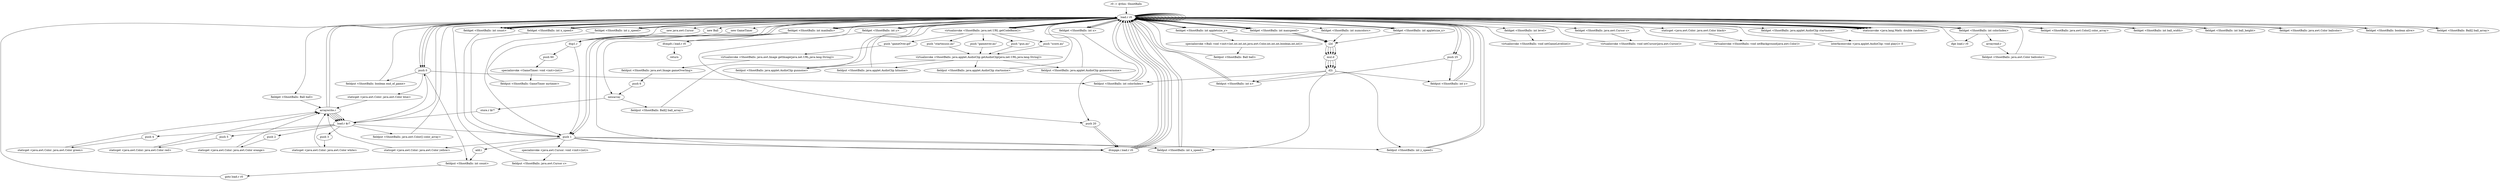 digraph "" {
    "r0 := @this: ShootBalls"
    "load.r r0"
    "r0 := @this: ShootBalls"->"load.r r0";
    "push 0"
    "load.r r0"->"push 0";
    "fieldput <ShootBalls: boolean end_of_game>"
    "push 0"->"fieldput <ShootBalls: boolean end_of_game>";
    "fieldput <ShootBalls: boolean end_of_game>"->"load.r r0";
    "load.r r0"->"load.r r0";
    "fieldget <ShootBalls: int level>"
    "load.r r0"->"fieldget <ShootBalls: int level>";
    "virtualinvoke <ShootBalls: void setGameLevel(int)>"
    "fieldget <ShootBalls: int level>"->"virtualinvoke <ShootBalls: void setGameLevel(int)>";
    "virtualinvoke <ShootBalls: void setGameLevel(int)>"->"load.r r0";
    "new GameTimer"
    "load.r r0"->"new GameTimer";
    "dup1.r"
    "new GameTimer"->"dup1.r";
    "push 60"
    "dup1.r"->"push 60";
    "specialinvoke <GameTimer: void <init>(int)>"
    "push 60"->"specialinvoke <GameTimer: void <init>(int)>";
    "fieldput <ShootBalls: GameTimer mytimer>"
    "specialinvoke <GameTimer: void <init>(int)>"->"fieldput <ShootBalls: GameTimer mytimer>";
    "fieldput <ShootBalls: GameTimer mytimer>"->"load.r r0";
    "new java.awt.Cursor"
    "load.r r0"->"new java.awt.Cursor";
    "new java.awt.Cursor"->"dup1.r";
    "push 1"
    "dup1.r"->"push 1";
    "specialinvoke <java.awt.Cursor: void <init>(int)>"
    "push 1"->"specialinvoke <java.awt.Cursor: void <init>(int)>";
    "fieldput <ShootBalls: java.awt.Cursor c>"
    "specialinvoke <java.awt.Cursor: void <init>(int)>"->"fieldput <ShootBalls: java.awt.Cursor c>";
    "fieldput <ShootBalls: java.awt.Cursor c>"->"load.r r0";
    "load.r r0"->"load.r r0";
    "fieldget <ShootBalls: java.awt.Cursor c>"
    "load.r r0"->"fieldget <ShootBalls: java.awt.Cursor c>";
    "virtualinvoke <ShootBalls: void setCursor(java.awt.Cursor)>"
    "fieldget <ShootBalls: java.awt.Cursor c>"->"virtualinvoke <ShootBalls: void setCursor(java.awt.Cursor)>";
    "virtualinvoke <ShootBalls: void setCursor(java.awt.Cursor)>"->"load.r r0";
    "staticget <java.awt.Color: java.awt.Color black>"
    "load.r r0"->"staticget <java.awt.Color: java.awt.Color black>";
    "virtualinvoke <ShootBalls: void setBackground(java.awt.Color)>"
    "staticget <java.awt.Color: java.awt.Color black>"->"virtualinvoke <ShootBalls: void setBackground(java.awt.Color)>";
    "virtualinvoke <ShootBalls: void setBackground(java.awt.Color)>"->"load.r r0";
    "load.r r0"->"load.r r0";
    "load.r r0"->"load.r r0";
    "virtualinvoke <ShootBalls: java.net.URL getCodeBase()>"
    "load.r r0"->"virtualinvoke <ShootBalls: java.net.URL getCodeBase()>";
    "push \"gameOver.gif\""
    "virtualinvoke <ShootBalls: java.net.URL getCodeBase()>"->"push \"gameOver.gif\"";
    "virtualinvoke <ShootBalls: java.awt.Image getImage(java.net.URL,java.lang.String)>"
    "push \"gameOver.gif\""->"virtualinvoke <ShootBalls: java.awt.Image getImage(java.net.URL,java.lang.String)>";
    "fieldput <ShootBalls: java.awt.Image gameOverImg>"
    "virtualinvoke <ShootBalls: java.awt.Image getImage(java.net.URL,java.lang.String)>"->"fieldput <ShootBalls: java.awt.Image gameOverImg>";
    "push 6"
    "fieldput <ShootBalls: java.awt.Image gameOverImg>"->"push 6";
    "newarray"
    "push 6"->"newarray";
    "store.r $r7"
    "newarray"->"store.r $r7";
    "load.r $r7"
    "store.r $r7"->"load.r $r7";
    "load.r $r7"->"push 0";
    "staticget <java.awt.Color: java.awt.Color blue>"
    "push 0"->"staticget <java.awt.Color: java.awt.Color blue>";
    "arraywrite.r"
    "staticget <java.awt.Color: java.awt.Color blue>"->"arraywrite.r";
    "arraywrite.r"->"load.r $r7";
    "load.r $r7"->"push 1";
    "staticget <java.awt.Color: java.awt.Color yellow>"
    "push 1"->"staticget <java.awt.Color: java.awt.Color yellow>";
    "staticget <java.awt.Color: java.awt.Color yellow>"->"arraywrite.r";
    "arraywrite.r"->"load.r $r7";
    "push 2"
    "load.r $r7"->"push 2";
    "staticget <java.awt.Color: java.awt.Color orange>"
    "push 2"->"staticget <java.awt.Color: java.awt.Color orange>";
    "staticget <java.awt.Color: java.awt.Color orange>"->"arraywrite.r";
    "arraywrite.r"->"load.r $r7";
    "push 3"
    "load.r $r7"->"push 3";
    "staticget <java.awt.Color: java.awt.Color white>"
    "push 3"->"staticget <java.awt.Color: java.awt.Color white>";
    "staticget <java.awt.Color: java.awt.Color white>"->"arraywrite.r";
    "arraywrite.r"->"load.r $r7";
    "push 4"
    "load.r $r7"->"push 4";
    "staticget <java.awt.Color: java.awt.Color green>"
    "push 4"->"staticget <java.awt.Color: java.awt.Color green>";
    "staticget <java.awt.Color: java.awt.Color green>"->"arraywrite.r";
    "arraywrite.r"->"load.r $r7";
    "push 5"
    "load.r $r7"->"push 5";
    "staticget <java.awt.Color: java.awt.Color red>"
    "push 5"->"staticget <java.awt.Color: java.awt.Color red>";
    "staticget <java.awt.Color: java.awt.Color red>"->"arraywrite.r";
    "arraywrite.r"->"load.r r0";
    "load.r r0"->"load.r $r7";
    "fieldput <ShootBalls: java.awt.Color[] color_array>"
    "load.r $r7"->"fieldput <ShootBalls: java.awt.Color[] color_array>";
    "fieldput <ShootBalls: java.awt.Color[] color_array>"->"load.r r0";
    "load.r r0"->"load.r r0";
    "fieldget <ShootBalls: int maxballs>"
    "load.r r0"->"fieldget <ShootBalls: int maxballs>";
    "fieldget <ShootBalls: int maxballs>"->"newarray";
    "fieldput <ShootBalls: Ball[] ball_array>"
    "newarray"->"fieldput <ShootBalls: Ball[] ball_array>";
    "fieldput <ShootBalls: Ball[] ball_array>"->"load.r r0";
    "load.r r0"->"load.r r0";
    "load.r r0"->"load.r r0";
    "load.r r0"->"virtualinvoke <ShootBalls: java.net.URL getCodeBase()>";
    "push \"gun.au\""
    "virtualinvoke <ShootBalls: java.net.URL getCodeBase()>"->"push \"gun.au\"";
    "virtualinvoke <ShootBalls: java.applet.AudioClip getAudioClip(java.net.URL,java.lang.String)>"
    "push \"gun.au\""->"virtualinvoke <ShootBalls: java.applet.AudioClip getAudioClip(java.net.URL,java.lang.String)>";
    "fieldput <ShootBalls: java.applet.AudioClip gunnoise>"
    "virtualinvoke <ShootBalls: java.applet.AudioClip getAudioClip(java.net.URL,java.lang.String)>"->"fieldput <ShootBalls: java.applet.AudioClip gunnoise>";
    "fieldput <ShootBalls: java.applet.AudioClip gunnoise>"->"load.r r0";
    "load.r r0"->"load.r r0";
    "load.r r0"->"load.r r0";
    "load.r r0"->"virtualinvoke <ShootBalls: java.net.URL getCodeBase()>";
    "push \"score.au\""
    "virtualinvoke <ShootBalls: java.net.URL getCodeBase()>"->"push \"score.au\"";
    "push \"score.au\""->"virtualinvoke <ShootBalls: java.applet.AudioClip getAudioClip(java.net.URL,java.lang.String)>";
    "fieldput <ShootBalls: java.applet.AudioClip hitnoise>"
    "virtualinvoke <ShootBalls: java.applet.AudioClip getAudioClip(java.net.URL,java.lang.String)>"->"fieldput <ShootBalls: java.applet.AudioClip hitnoise>";
    "fieldput <ShootBalls: java.applet.AudioClip hitnoise>"->"load.r r0";
    "load.r r0"->"load.r r0";
    "load.r r0"->"load.r r0";
    "load.r r0"->"virtualinvoke <ShootBalls: java.net.URL getCodeBase()>";
    "push \"startmusic.au\""
    "virtualinvoke <ShootBalls: java.net.URL getCodeBase()>"->"push \"startmusic.au\"";
    "push \"startmusic.au\""->"virtualinvoke <ShootBalls: java.applet.AudioClip getAudioClip(java.net.URL,java.lang.String)>";
    "fieldput <ShootBalls: java.applet.AudioClip startnoise>"
    "virtualinvoke <ShootBalls: java.applet.AudioClip getAudioClip(java.net.URL,java.lang.String)>"->"fieldput <ShootBalls: java.applet.AudioClip startnoise>";
    "fieldput <ShootBalls: java.applet.AudioClip startnoise>"->"load.r r0";
    "load.r r0"->"load.r r0";
    "load.r r0"->"load.r r0";
    "load.r r0"->"virtualinvoke <ShootBalls: java.net.URL getCodeBase()>";
    "push \"gameover.au\""
    "virtualinvoke <ShootBalls: java.net.URL getCodeBase()>"->"push \"gameover.au\"";
    "push \"gameover.au\""->"virtualinvoke <ShootBalls: java.applet.AudioClip getAudioClip(java.net.URL,java.lang.String)>";
    "fieldput <ShootBalls: java.applet.AudioClip gameovernoise>"
    "virtualinvoke <ShootBalls: java.applet.AudioClip getAudioClip(java.net.URL,java.lang.String)>"->"fieldput <ShootBalls: java.applet.AudioClip gameovernoise>";
    "fieldput <ShootBalls: java.applet.AudioClip gameovernoise>"->"load.r r0";
    "fieldget <ShootBalls: java.applet.AudioClip startnoise>"
    "load.r r0"->"fieldget <ShootBalls: java.applet.AudioClip startnoise>";
    "interfaceinvoke <java.applet.AudioClip: void play()> 0"
    "fieldget <ShootBalls: java.applet.AudioClip startnoise>"->"interfaceinvoke <java.applet.AudioClip: void play()> 0";
    "interfaceinvoke <java.applet.AudioClip: void play()> 0"->"load.r r0";
    "load.r r0"->"push 0";
    "fieldput <ShootBalls: int count>"
    "push 0"->"fieldput <ShootBalls: int count>";
    "goto load.r r0"
    "fieldput <ShootBalls: int count>"->"goto load.r r0";
    "goto load.r r0"->"load.r r0";
    "fieldget <ShootBalls: int count>"
    "load.r r0"->"fieldget <ShootBalls: int count>";
    "fieldget <ShootBalls: int count>"->"load.r r0";
    "load.r r0"->"fieldget <ShootBalls: int maxballs>";
    "ifcmplt.i load.r r0"
    "fieldget <ShootBalls: int maxballs>"->"ifcmplt.i load.r r0";
    "return"
    "ifcmplt.i load.r r0"->"return";
    "ifcmplt.i load.r r0"->"load.r r0";
    "load.r r0"->"fieldget <ShootBalls: int count>";
    "fieldget <ShootBalls: int count>"->"load.r r0";
    "load.r r0"->"fieldget <ShootBalls: int maxballs>";
    "ifcmpge.i load.r r0"
    "fieldget <ShootBalls: int maxballs>"->"ifcmpge.i load.r r0";
    "ifcmpge.i load.r r0"->"load.r r0";
    "staticinvoke <java.lang.Math: double random()>"
    "load.r r0"->"staticinvoke <java.lang.Math: double random()>";
    "staticinvoke <java.lang.Math: double random()>"->"load.r r0";
    "fieldget <ShootBalls: int appletsize_x>"
    "load.r r0"->"fieldget <ShootBalls: int appletsize_x>";
    "i2d"
    "fieldget <ShootBalls: int appletsize_x>"->"i2d";
    "mul.d"
    "i2d"->"mul.d";
    "d2i"
    "mul.d"->"d2i";
    "fieldput <ShootBalls: int x>"
    "d2i"->"fieldput <ShootBalls: int x>";
    "fieldput <ShootBalls: int x>"->"load.r r0";
    "fieldget <ShootBalls: int x>"
    "load.r r0"->"fieldget <ShootBalls: int x>";
    "push 20"
    "fieldget <ShootBalls: int x>"->"push 20";
    "push 20"->"ifcmpge.i load.r r0";
    "ifcmpge.i load.r r0"->"load.r r0";
    "push 25"
    "load.r r0"->"push 25";
    "push 25"->"fieldput <ShootBalls: int x>";
    "fieldput <ShootBalls: int x>"->"load.r r0";
    "load.r r0"->"staticinvoke <java.lang.Math: double random()>";
    "staticinvoke <java.lang.Math: double random()>"->"load.r r0";
    "fieldget <ShootBalls: int appletsize_y>"
    "load.r r0"->"fieldget <ShootBalls: int appletsize_y>";
    "fieldget <ShootBalls: int appletsize_y>"->"i2d";
    "i2d"->"mul.d";
    "mul.d"->"d2i";
    "fieldput <ShootBalls: int y>"
    "d2i"->"fieldput <ShootBalls: int y>";
    "fieldput <ShootBalls: int y>"->"load.r r0";
    "fieldget <ShootBalls: int y>"
    "load.r r0"->"fieldget <ShootBalls: int y>";
    "fieldget <ShootBalls: int y>"->"push 20";
    "push 20"->"ifcmpge.i load.r r0";
    "ifcmpge.i load.r r0"->"load.r r0";
    "load.r r0"->"push 25";
    "push 25"->"fieldput <ShootBalls: int y>";
    "fieldput <ShootBalls: int y>"->"load.r r0";
    "load.r r0"->"staticinvoke <java.lang.Math: double random()>";
    "staticinvoke <java.lang.Math: double random()>"->"load.r r0";
    "fieldget <ShootBalls: int maxspeed>"
    "load.r r0"->"fieldget <ShootBalls: int maxspeed>";
    "fieldget <ShootBalls: int maxspeed>"->"i2d";
    "i2d"->"mul.d";
    "mul.d"->"d2i";
    "fieldput <ShootBalls: int x_speed>"
    "d2i"->"fieldput <ShootBalls: int x_speed>";
    "fieldput <ShootBalls: int x_speed>"->"load.r r0";
    "fieldget <ShootBalls: int x_speed>"
    "load.r r0"->"fieldget <ShootBalls: int x_speed>";
    "fieldget <ShootBalls: int x_speed>"->"push 1";
    "push 1"->"ifcmpge.i load.r r0";
    "ifcmpge.i load.r r0"->"load.r r0";
    "load.r r0"->"push 1";
    "push 1"->"fieldput <ShootBalls: int x_speed>";
    "fieldput <ShootBalls: int x_speed>"->"load.r r0";
    "load.r r0"->"staticinvoke <java.lang.Math: double random()>";
    "staticinvoke <java.lang.Math: double random()>"->"load.r r0";
    "load.r r0"->"fieldget <ShootBalls: int maxspeed>";
    "fieldget <ShootBalls: int maxspeed>"->"i2d";
    "i2d"->"mul.d";
    "mul.d"->"d2i";
    "fieldput <ShootBalls: int y_speed>"
    "d2i"->"fieldput <ShootBalls: int y_speed>";
    "fieldput <ShootBalls: int y_speed>"->"load.r r0";
    "fieldget <ShootBalls: int y_speed>"
    "load.r r0"->"fieldget <ShootBalls: int y_speed>";
    "fieldget <ShootBalls: int y_speed>"->"push 1";
    "push 1"->"ifcmpge.i load.r r0";
    "ifcmpge.i load.r r0"->"load.r r0";
    "load.r r0"->"push 1";
    "push 1"->"fieldput <ShootBalls: int y_speed>";
    "fieldput <ShootBalls: int y_speed>"->"load.r r0";
    "load.r r0"->"staticinvoke <java.lang.Math: double random()>";
    "staticinvoke <java.lang.Math: double random()>"->"load.r r0";
    "fieldget <ShootBalls: int numcolors>"
    "load.r r0"->"fieldget <ShootBalls: int numcolors>";
    "fieldget <ShootBalls: int numcolors>"->"i2d";
    "i2d"->"mul.d";
    "mul.d"->"d2i";
    "fieldput <ShootBalls: int colorIndex>"
    "d2i"->"fieldput <ShootBalls: int colorIndex>";
    "fieldput <ShootBalls: int colorIndex>"->"load.r r0";
    "fieldget <ShootBalls: int colorIndex>"
    "load.r r0"->"fieldget <ShootBalls: int colorIndex>";
    "ifge load.r r0"
    "fieldget <ShootBalls: int colorIndex>"->"ifge load.r r0";
    "ifge load.r r0"->"load.r r0";
    "load.r r0"->"push 0";
    "push 0"->"fieldput <ShootBalls: int colorIndex>";
    "fieldput <ShootBalls: int colorIndex>"->"load.r r0";
    "load.r r0"->"load.r r0";
    "fieldget <ShootBalls: java.awt.Color[] color_array>"
    "load.r r0"->"fieldget <ShootBalls: java.awt.Color[] color_array>";
    "fieldget <ShootBalls: java.awt.Color[] color_array>"->"load.r r0";
    "load.r r0"->"fieldget <ShootBalls: int colorIndex>";
    "arrayread.r"
    "fieldget <ShootBalls: int colorIndex>"->"arrayread.r";
    "fieldput <ShootBalls: java.awt.Color ballcolor>"
    "arrayread.r"->"fieldput <ShootBalls: java.awt.Color ballcolor>";
    "fieldput <ShootBalls: java.awt.Color ballcolor>"->"load.r r0";
    "new Ball"
    "load.r r0"->"new Ball";
    "new Ball"->"dup1.r";
    "dup1.r"->"load.r r0";
    "load.r r0"->"fieldget <ShootBalls: int x>";
    "fieldget <ShootBalls: int x>"->"load.r r0";
    "load.r r0"->"fieldget <ShootBalls: int y>";
    "fieldget <ShootBalls: int y>"->"load.r r0";
    "fieldget <ShootBalls: int ball_width>"
    "load.r r0"->"fieldget <ShootBalls: int ball_width>";
    "fieldget <ShootBalls: int ball_width>"->"load.r r0";
    "fieldget <ShootBalls: int ball_height>"
    "load.r r0"->"fieldget <ShootBalls: int ball_height>";
    "fieldget <ShootBalls: int ball_height>"->"load.r r0";
    "fieldget <ShootBalls: java.awt.Color ballcolor>"
    "load.r r0"->"fieldget <ShootBalls: java.awt.Color ballcolor>";
    "fieldget <ShootBalls: java.awt.Color ballcolor>"->"load.r r0";
    "load.r r0"->"fieldget <ShootBalls: int x_speed>";
    "fieldget <ShootBalls: int x_speed>"->"load.r r0";
    "load.r r0"->"fieldget <ShootBalls: int y_speed>";
    "fieldget <ShootBalls: int y_speed>"->"load.r r0";
    "load.r r0"->"fieldget <ShootBalls: int maxspeed>";
    "fieldget <ShootBalls: int maxspeed>"->"load.r r0";
    "fieldget <ShootBalls: boolean alive>"
    "load.r r0"->"fieldget <ShootBalls: boolean alive>";
    "fieldget <ShootBalls: boolean alive>"->"load.r r0";
    "load.r r0"->"fieldget <ShootBalls: int appletsize_x>";
    "fieldget <ShootBalls: int appletsize_x>"->"load.r r0";
    "load.r r0"->"fieldget <ShootBalls: int appletsize_y>";
    "specialinvoke <Ball: void <init>(int,int,int,int,java.awt.Color,int,int,int,boolean,int,int)>"
    "fieldget <ShootBalls: int appletsize_y>"->"specialinvoke <Ball: void <init>(int,int,int,int,java.awt.Color,int,int,int,boolean,int,int)>";
    "fieldput <ShootBalls: Ball ball>"
    "specialinvoke <Ball: void <init>(int,int,int,int,java.awt.Color,int,int,int,boolean,int,int)>"->"fieldput <ShootBalls: Ball ball>";
    "fieldput <ShootBalls: Ball ball>"->"load.r r0";
    "fieldget <ShootBalls: Ball[] ball_array>"
    "load.r r0"->"fieldget <ShootBalls: Ball[] ball_array>";
    "fieldget <ShootBalls: Ball[] ball_array>"->"load.r r0";
    "load.r r0"->"fieldget <ShootBalls: int count>";
    "fieldget <ShootBalls: int count>"->"load.r r0";
    "fieldget <ShootBalls: Ball ball>"
    "load.r r0"->"fieldget <ShootBalls: Ball ball>";
    "fieldget <ShootBalls: Ball ball>"->"arraywrite.r";
    "arraywrite.r"->"load.r r0";
    "load.r r0"->"load.r r0";
    "load.r r0"->"fieldget <ShootBalls: int count>";
    "fieldget <ShootBalls: int count>"->"push 1";
    "add.i"
    "push 1"->"add.i";
    "add.i"->"fieldput <ShootBalls: int count>";
}
